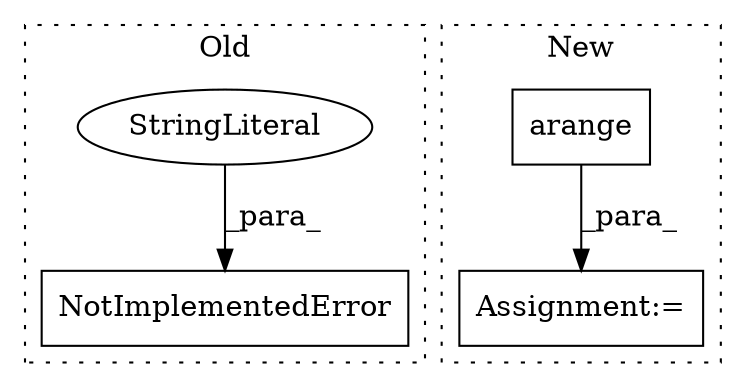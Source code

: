 digraph G {
subgraph cluster0 {
1 [label="NotImplementedError" a="32" s="697,812" l="20,1" shape="box"];
3 [label="StringLiteral" a="45" s="717" l="95" shape="ellipse"];
label = "Old";
style="dotted";
}
subgraph cluster1 {
2 [label="arange" a="32" s="643,655" l="7,1" shape="box"];
4 [label="Assignment:=" a="7" s="564,656" l="53,2" shape="box"];
label = "New";
style="dotted";
}
2 -> 4 [label="_para_"];
3 -> 1 [label="_para_"];
}